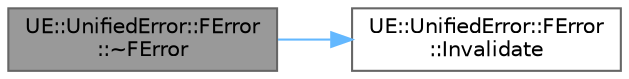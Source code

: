 digraph "UE::UnifiedError::FError::~FError"
{
 // INTERACTIVE_SVG=YES
 // LATEX_PDF_SIZE
  bgcolor="transparent";
  edge [fontname=Helvetica,fontsize=10,labelfontname=Helvetica,labelfontsize=10];
  node [fontname=Helvetica,fontsize=10,shape=box,height=0.2,width=0.4];
  rankdir="LR";
  Node1 [id="Node000001",label="UE::UnifiedError::FError\l::~FError",height=0.2,width=0.4,color="gray40", fillcolor="grey60", style="filled", fontcolor="black",tooltip=" "];
  Node1 -> Node2 [id="edge1_Node000001_Node000002",color="steelblue1",style="solid",tooltip=" "];
  Node2 [id="Node000002",label="UE::UnifiedError::FError\l::Invalidate",height=0.2,width=0.4,color="grey40", fillcolor="white", style="filled",URL="$d4/d8b/classUE_1_1UnifiedError_1_1FError.html#ae0f1a9d1566200292b9478a9d93354ca",tooltip=" "];
}
